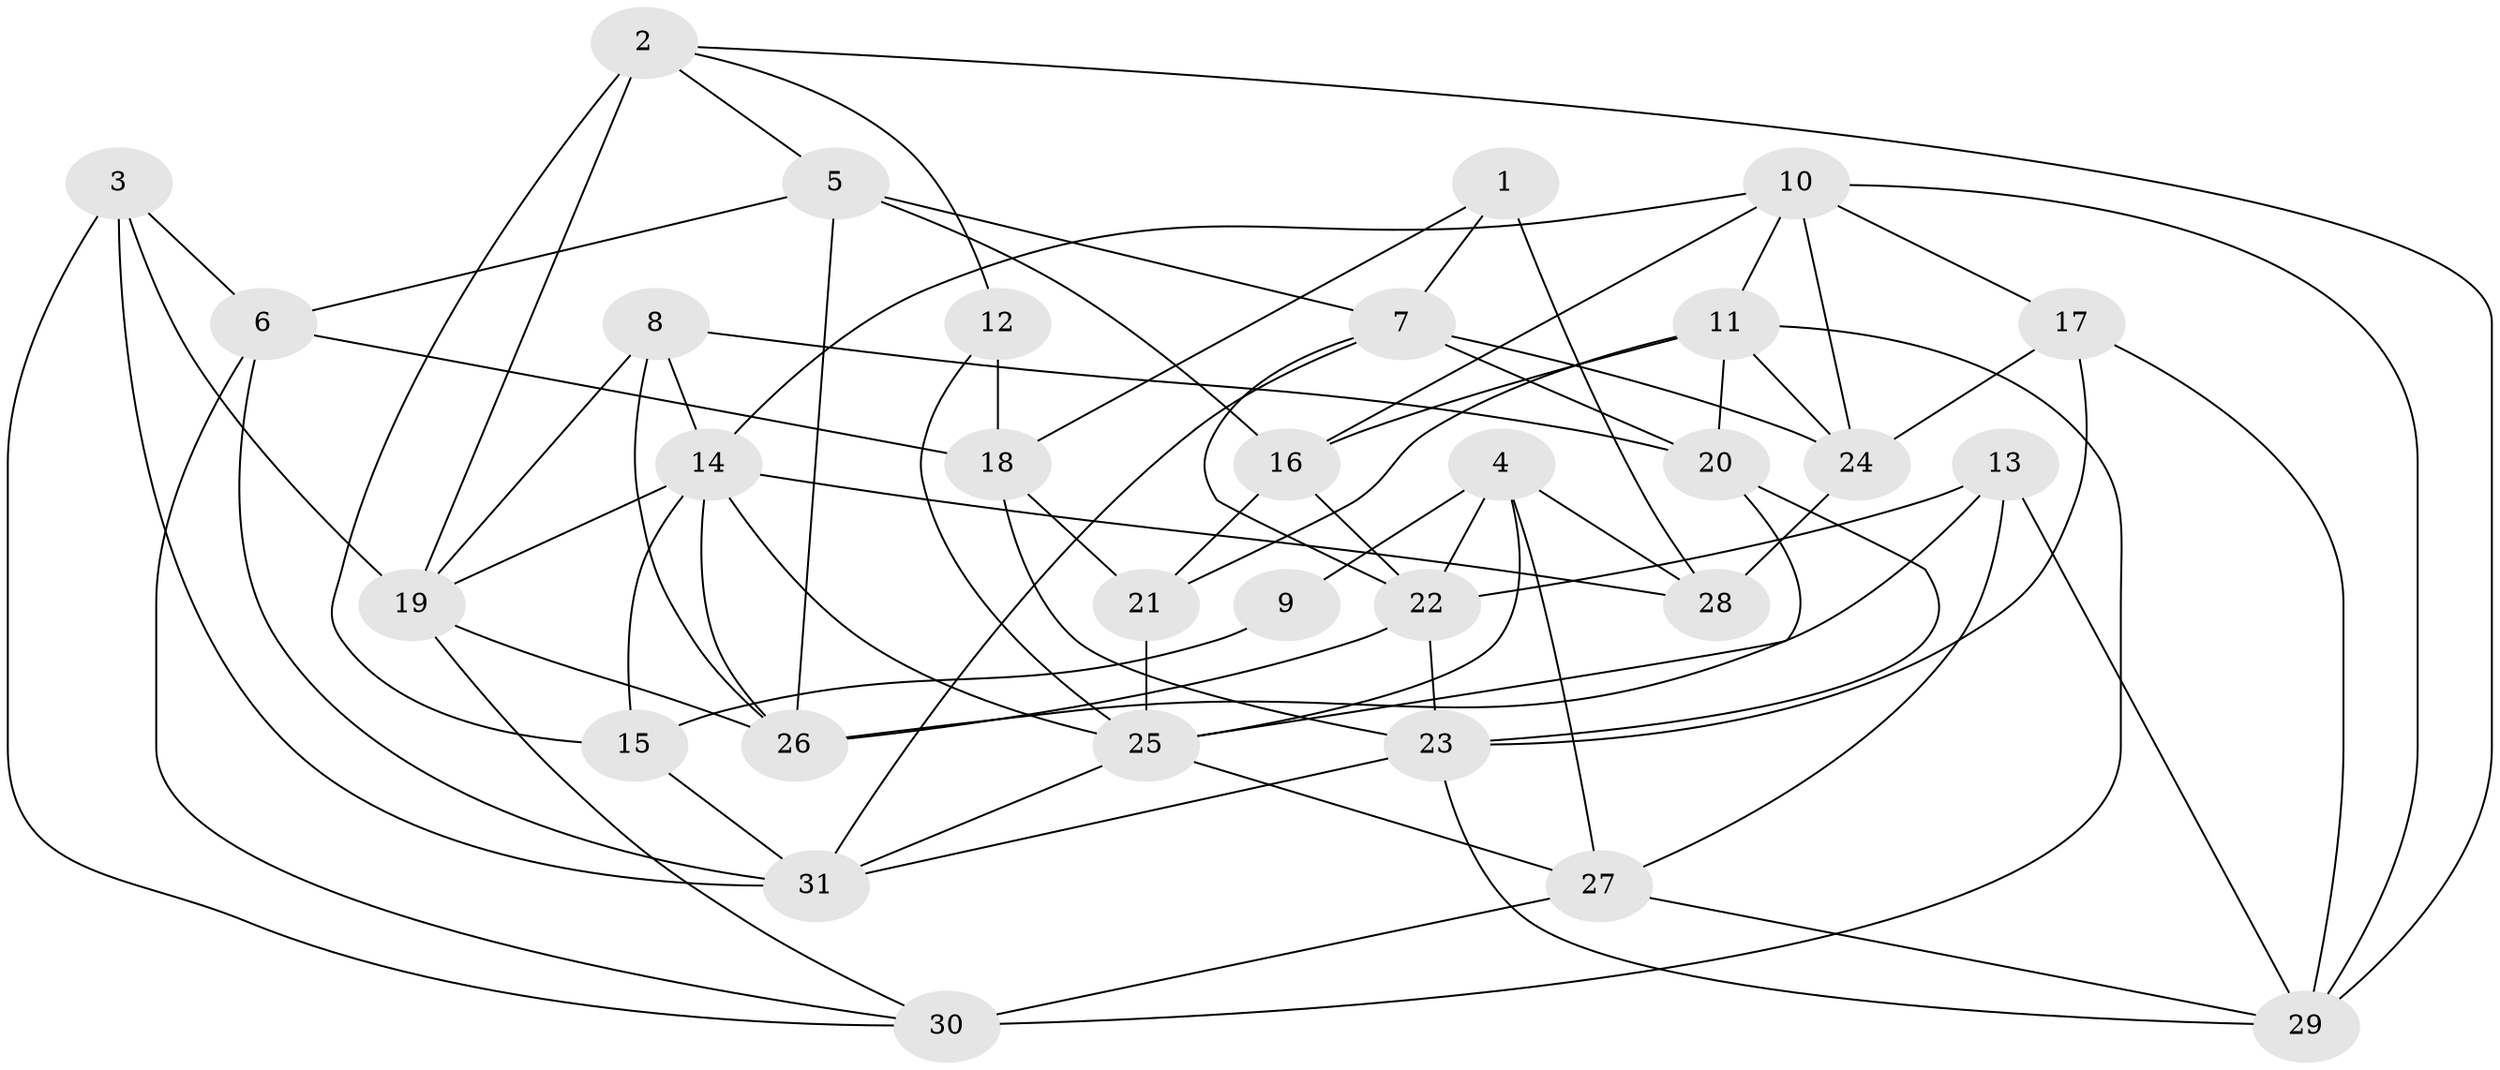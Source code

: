 // original degree distribution, {4: 1.0}
// Generated by graph-tools (version 1.1) at 2025/02/03/09/25 03:02:58]
// undirected, 31 vertices, 77 edges
graph export_dot {
graph [start="1"]
  node [color=gray90,style=filled];
  1;
  2;
  3;
  4;
  5;
  6;
  7;
  8;
  9;
  10;
  11;
  12;
  13;
  14;
  15;
  16;
  17;
  18;
  19;
  20;
  21;
  22;
  23;
  24;
  25;
  26;
  27;
  28;
  29;
  30;
  31;
  1 -- 7 [weight=1.0];
  1 -- 18 [weight=1.0];
  1 -- 28 [weight=2.0];
  2 -- 5 [weight=1.0];
  2 -- 12 [weight=1.0];
  2 -- 15 [weight=2.0];
  2 -- 19 [weight=1.0];
  2 -- 29 [weight=1.0];
  3 -- 6 [weight=1.0];
  3 -- 19 [weight=1.0];
  3 -- 30 [weight=1.0];
  3 -- 31 [weight=1.0];
  4 -- 9 [weight=2.0];
  4 -- 22 [weight=1.0];
  4 -- 25 [weight=1.0];
  4 -- 27 [weight=1.0];
  4 -- 28 [weight=1.0];
  5 -- 6 [weight=1.0];
  5 -- 7 [weight=1.0];
  5 -- 16 [weight=2.0];
  5 -- 26 [weight=1.0];
  6 -- 18 [weight=2.0];
  6 -- 30 [weight=1.0];
  6 -- 31 [weight=1.0];
  7 -- 20 [weight=1.0];
  7 -- 22 [weight=1.0];
  7 -- 24 [weight=1.0];
  7 -- 31 [weight=1.0];
  8 -- 14 [weight=1.0];
  8 -- 19 [weight=2.0];
  8 -- 20 [weight=2.0];
  8 -- 26 [weight=1.0];
  9 -- 15 [weight=2.0];
  10 -- 11 [weight=1.0];
  10 -- 14 [weight=1.0];
  10 -- 16 [weight=1.0];
  10 -- 17 [weight=1.0];
  10 -- 24 [weight=1.0];
  10 -- 29 [weight=1.0];
  11 -- 16 [weight=1.0];
  11 -- 20 [weight=1.0];
  11 -- 21 [weight=1.0];
  11 -- 24 [weight=1.0];
  11 -- 30 [weight=1.0];
  12 -- 18 [weight=1.0];
  12 -- 25 [weight=2.0];
  13 -- 22 [weight=1.0];
  13 -- 26 [weight=1.0];
  13 -- 27 [weight=1.0];
  13 -- 29 [weight=1.0];
  14 -- 15 [weight=1.0];
  14 -- 19 [weight=2.0];
  14 -- 25 [weight=1.0];
  14 -- 26 [weight=1.0];
  14 -- 28 [weight=1.0];
  15 -- 31 [weight=1.0];
  16 -- 21 [weight=1.0];
  16 -- 22 [weight=1.0];
  17 -- 23 [weight=1.0];
  17 -- 24 [weight=1.0];
  17 -- 29 [weight=1.0];
  18 -- 21 [weight=1.0];
  18 -- 23 [weight=1.0];
  19 -- 26 [weight=1.0];
  19 -- 30 [weight=1.0];
  20 -- 23 [weight=1.0];
  20 -- 25 [weight=1.0];
  21 -- 25 [weight=1.0];
  22 -- 23 [weight=1.0];
  22 -- 26 [weight=1.0];
  23 -- 29 [weight=1.0];
  23 -- 31 [weight=1.0];
  24 -- 28 [weight=2.0];
  25 -- 27 [weight=1.0];
  25 -- 31 [weight=1.0];
  27 -- 29 [weight=1.0];
  27 -- 30 [weight=2.0];
}
